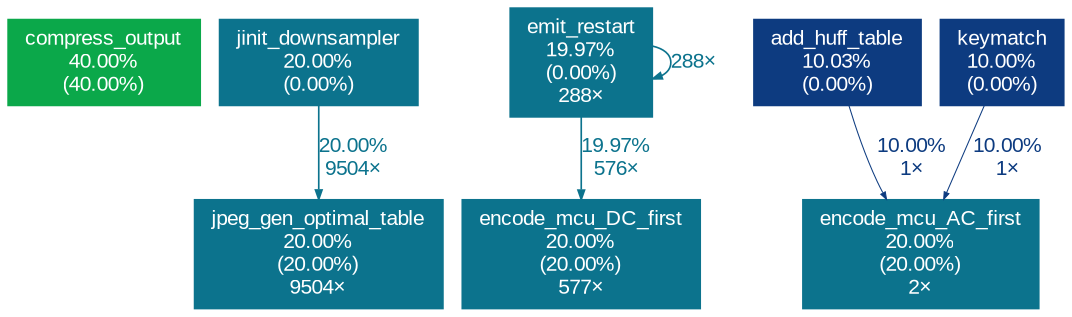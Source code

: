 digraph {
	graph [fontname=Arial, nodesep=0.125, ranksep=0.25];
	node [fontcolor=white, fontname=Arial, height=0, shape=box, style=filled, width=0];
	edge [fontname=Arial];
	1 [color="#0ba84a", fontcolor="#ffffff", fontsize="10.00", label="compress_output\n40.00%\n(40.00%)"];
	2 [color="#0c738d", fontcolor="#ffffff", fontsize="10.00", label="jpeg_gen_optimal_table\n20.00%\n(20.00%)\n9504×"];
	3 [color="#0c738d", fontcolor="#ffffff", fontsize="10.00", label="encode_mcu_DC_first\n20.00%\n(20.00%)\n577×"];
	4 [color="#0c738d", fontcolor="#ffffff", fontsize="10.00", label="encode_mcu_AC_first\n20.00%\n(20.00%)\n2×"];
	5 [color="#0c738d", fontcolor="#ffffff", fontsize="10.00", label="jinit_downsampler\n20.00%\n(0.00%)"];
	5 -> 2 [arrowsize="0.45", color="#0c738d", fontcolor="#0c738d", fontsize="10.00", label="20.00%\n9504×", labeldistance="0.80", penwidth="0.80"];
	6 [color="#0c738d", fontcolor="#ffffff", fontsize="10.00", label="emit_restart\n19.97%\n(0.00%)\n288×"];
	6 -> 3 [arrowsize="0.45", color="#0c738d", fontcolor="#0c738d", fontsize="10.00", label="19.97%\n576×", labeldistance="0.80", penwidth="0.80"];
	6 -> 6 [arrowsize="0.45", color="#0c738d", fontcolor="#0c738d", fontsize="10.00", label="288×", labeldistance="0.80", penwidth="0.80"];
	7 [color="#0d3b80", fontcolor="#ffffff", fontsize="10.00", label="add_huff_table\n10.03%\n(0.00%)"];
	7 -> 4 [arrowsize="0.35", color="#0d3b80", fontcolor="#0d3b80", fontsize="10.00", label="10.00%\n1×", labeldistance="0.50", penwidth="0.50"];
	8 [color="#0d3b80", fontcolor="#ffffff", fontsize="10.00", label="keymatch\n10.00%\n(0.00%)"];
	8 -> 4 [arrowsize="0.35", color="#0d3b80", fontcolor="#0d3b80", fontsize="10.00", label="10.00%\n1×", labeldistance="0.50", penwidth="0.50"];
}
